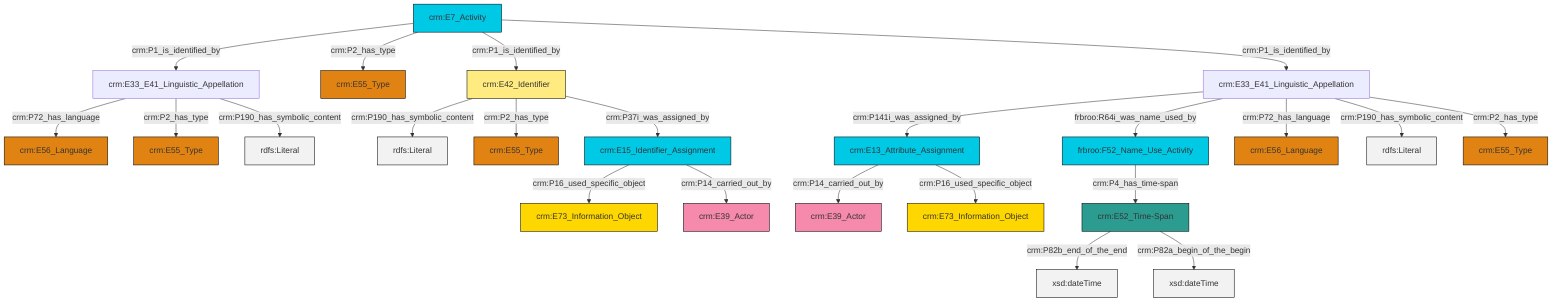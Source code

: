 graph TD
classDef Literal fill:#f2f2f2,stroke:#000000;
classDef CRM_Entity fill:#FFFFFF,stroke:#000000;
classDef Temporal_Entity fill:#00C9E6, stroke:#000000;
classDef Type fill:#E18312, stroke:#000000;
classDef Time-Span fill:#2C9C91, stroke:#000000;
classDef Appellation fill:#FFEB7F, stroke:#000000;
classDef Place fill:#008836, stroke:#000000;
classDef Persistent_Item fill:#B266B2, stroke:#000000;
classDef Conceptual_Object fill:#FFD700, stroke:#000000;
classDef Physical_Thing fill:#D2B48C, stroke:#000000;
classDef Actor fill:#f58aad, stroke:#000000;
classDef PC_Classes fill:#4ce600, stroke:#000000;
classDef Multi fill:#cccccc,stroke:#000000;

2["crm:E33_E41_Linguistic_Appellation"]:::Default -->|crm:P72_has_language| 3["crm:E56_Language"]:::Type
5["crm:E15_Identifier_Assignment"]:::Temporal_Entity -->|crm:P16_used_specific_object| 6["crm:E73_Information_Object"]:::Conceptual_Object
7["crm:E52_Time-Span"]:::Time-Span -->|crm:P82b_end_of_the_end| 9[xsd:dateTime]:::Literal
12["crm:E7_Activity"]:::Temporal_Entity -->|crm:P1_is_identified_by| 2["crm:E33_E41_Linguistic_Appellation"]:::Default
19["crm:E42_Identifier"]:::Appellation -->|crm:P190_has_symbolic_content| 20[rdfs:Literal]:::Literal
12["crm:E7_Activity"]:::Temporal_Entity -->|crm:P2_has_type| 21["crm:E55_Type"]:::Type
13["crm:E33_E41_Linguistic_Appellation"]:::Default -->|crm:P141i_was_assigned_by| 17["crm:E13_Attribute_Assignment"]:::Temporal_Entity
13["crm:E33_E41_Linguistic_Appellation"]:::Default -->|frbroo:R64i_was_name_used_by| 10["frbroo:F52_Name_Use_Activity"]:::Temporal_Entity
17["crm:E13_Attribute_Assignment"]:::Temporal_Entity -->|crm:P14_carried_out_by| 22["crm:E39_Actor"]:::Actor
10["frbroo:F52_Name_Use_Activity"]:::Temporal_Entity -->|crm:P4_has_time-span| 7["crm:E52_Time-Span"]:::Time-Span
17["crm:E13_Attribute_Assignment"]:::Temporal_Entity -->|crm:P16_used_specific_object| 25["crm:E73_Information_Object"]:::Conceptual_Object
19["crm:E42_Identifier"]:::Appellation -->|crm:P2_has_type| 26["crm:E55_Type"]:::Type
13["crm:E33_E41_Linguistic_Appellation"]:::Default -->|crm:P72_has_language| 27["crm:E56_Language"]:::Type
5["crm:E15_Identifier_Assignment"]:::Temporal_Entity -->|crm:P14_carried_out_by| 15["crm:E39_Actor"]:::Actor
12["crm:E7_Activity"]:::Temporal_Entity -->|crm:P1_is_identified_by| 19["crm:E42_Identifier"]:::Appellation
2["crm:E33_E41_Linguistic_Appellation"]:::Default -->|crm:P2_has_type| 0["crm:E55_Type"]:::Type
2["crm:E33_E41_Linguistic_Appellation"]:::Default -->|crm:P190_has_symbolic_content| 32[rdfs:Literal]:::Literal
13["crm:E33_E41_Linguistic_Appellation"]:::Default -->|crm:P190_has_symbolic_content| 33[rdfs:Literal]:::Literal
7["crm:E52_Time-Span"]:::Time-Span -->|crm:P82a_begin_of_the_begin| 35[xsd:dateTime]:::Literal
19["crm:E42_Identifier"]:::Appellation -->|crm:P37i_was_assigned_by| 5["crm:E15_Identifier_Assignment"]:::Temporal_Entity
12["crm:E7_Activity"]:::Temporal_Entity -->|crm:P1_is_identified_by| 13["crm:E33_E41_Linguistic_Appellation"]:::Default
13["crm:E33_E41_Linguistic_Appellation"]:::Default -->|crm:P2_has_type| 23["crm:E55_Type"]:::Type